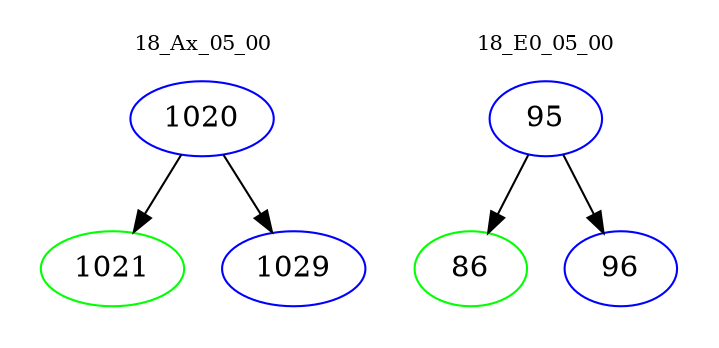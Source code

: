 digraph{
subgraph cluster_0 {
color = white
label = "18_Ax_05_00";
fontsize=10;
T0_1020 [label="1020", color="blue"]
T0_1020 -> T0_1021 [color="black"]
T0_1021 [label="1021", color="green"]
T0_1020 -> T0_1029 [color="black"]
T0_1029 [label="1029", color="blue"]
}
subgraph cluster_1 {
color = white
label = "18_E0_05_00";
fontsize=10;
T1_95 [label="95", color="blue"]
T1_95 -> T1_86 [color="black"]
T1_86 [label="86", color="green"]
T1_95 -> T1_96 [color="black"]
T1_96 [label="96", color="blue"]
}
}
